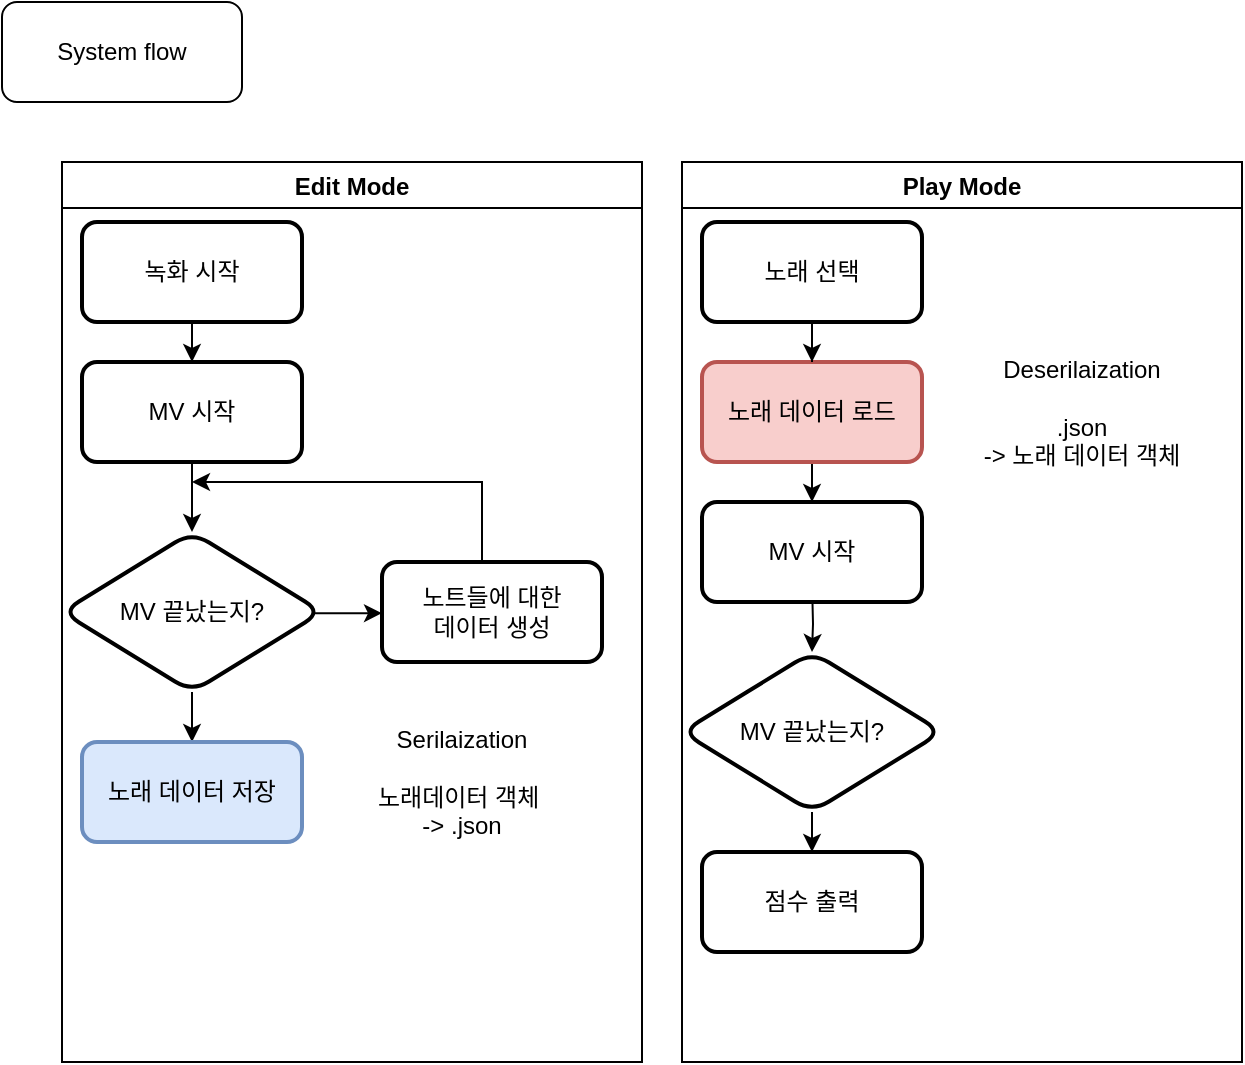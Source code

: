 <mxfile version="20.5.1" type="device"><diagram id="C5RBs43oDa-KdzZeNtuy" name="Page-1"><mxGraphModel dx="865" dy="483" grid="1" gridSize="10" guides="1" tooltips="1" connect="1" arrows="1" fold="1" page="1" pageScale="1" pageWidth="827" pageHeight="1169" math="0" shadow="0"><root><mxCell id="WIyWlLk6GJQsqaUBKTNV-0"/><mxCell id="WIyWlLk6GJQsqaUBKTNV-1" parent="WIyWlLk6GJQsqaUBKTNV-0"/><mxCell id="pFnixRxtIjwtPFTzEEHw-0" value="System flow" style="rounded=1;whiteSpace=wrap;html=1;" vertex="1" parent="WIyWlLk6GJQsqaUBKTNV-1"><mxGeometry x="10" y="10" width="120" height="50" as="geometry"/></mxCell><mxCell id="pFnixRxtIjwtPFTzEEHw-2" value="Edit Mode" style="swimlane;" vertex="1" parent="WIyWlLk6GJQsqaUBKTNV-1"><mxGeometry x="40" y="90" width="290" height="450" as="geometry"/></mxCell><mxCell id="pFnixRxtIjwtPFTzEEHw-11" style="edgeStyle=orthogonalEdgeStyle;rounded=0;orthogonalLoop=1;jettySize=auto;html=1;entryX=0.5;entryY=0;entryDx=0;entryDy=0;" edge="1" parent="pFnixRxtIjwtPFTzEEHw-2" source="pFnixRxtIjwtPFTzEEHw-4" target="pFnixRxtIjwtPFTzEEHw-6"><mxGeometry relative="1" as="geometry"/></mxCell><mxCell id="pFnixRxtIjwtPFTzEEHw-4" value="녹화 시작" style="rounded=1;whiteSpace=wrap;html=1;strokeWidth=2;" vertex="1" parent="pFnixRxtIjwtPFTzEEHw-2"><mxGeometry x="10" y="30" width="110" height="50" as="geometry"/></mxCell><mxCell id="pFnixRxtIjwtPFTzEEHw-6" value="MV 시작" style="rounded=1;whiteSpace=wrap;html=1;strokeWidth=2;" vertex="1" parent="pFnixRxtIjwtPFTzEEHw-2"><mxGeometry x="10" y="100" width="110" height="50" as="geometry"/></mxCell><mxCell id="pFnixRxtIjwtPFTzEEHw-19" style="edgeStyle=orthogonalEdgeStyle;rounded=0;orthogonalLoop=1;jettySize=auto;html=1;" edge="1" parent="pFnixRxtIjwtPFTzEEHw-2" source="pFnixRxtIjwtPFTzEEHw-7"><mxGeometry relative="1" as="geometry"><mxPoint x="65" y="160" as="targetPoint"/><Array as="points"><mxPoint x="210" y="160"/><mxPoint x="65" y="160"/></Array></mxGeometry></mxCell><mxCell id="pFnixRxtIjwtPFTzEEHw-7" value="노트들에 대한 &lt;br&gt;데이터 생성" style="rounded=1;whiteSpace=wrap;html=1;strokeWidth=2;" vertex="1" parent="pFnixRxtIjwtPFTzEEHw-2"><mxGeometry x="160" y="200" width="110" height="50" as="geometry"/></mxCell><mxCell id="pFnixRxtIjwtPFTzEEHw-18" style="edgeStyle=orthogonalEdgeStyle;rounded=0;orthogonalLoop=1;jettySize=auto;html=1;entryX=0;entryY=0.5;entryDx=0;entryDy=0;exitX=0.968;exitY=0.508;exitDx=0;exitDy=0;exitPerimeter=0;" edge="1" parent="pFnixRxtIjwtPFTzEEHw-2" source="pFnixRxtIjwtPFTzEEHw-15" target="pFnixRxtIjwtPFTzEEHw-7"><mxGeometry relative="1" as="geometry"/></mxCell><mxCell id="pFnixRxtIjwtPFTzEEHw-21" style="edgeStyle=orthogonalEdgeStyle;rounded=0;orthogonalLoop=1;jettySize=auto;html=1;entryX=0.5;entryY=0;entryDx=0;entryDy=0;" edge="1" parent="pFnixRxtIjwtPFTzEEHw-2" source="pFnixRxtIjwtPFTzEEHw-15" target="pFnixRxtIjwtPFTzEEHw-20"><mxGeometry relative="1" as="geometry"/></mxCell><mxCell id="pFnixRxtIjwtPFTzEEHw-15" value="MV 끝났는지?" style="rhombus;whiteSpace=wrap;html=1;rounded=1;strokeWidth=2;" vertex="1" parent="pFnixRxtIjwtPFTzEEHw-2"><mxGeometry y="185" width="130" height="80" as="geometry"/></mxCell><mxCell id="pFnixRxtIjwtPFTzEEHw-16" value="" style="edgeStyle=orthogonalEdgeStyle;rounded=0;orthogonalLoop=1;jettySize=auto;html=1;" edge="1" parent="pFnixRxtIjwtPFTzEEHw-2" source="pFnixRxtIjwtPFTzEEHw-6" target="pFnixRxtIjwtPFTzEEHw-15"><mxGeometry relative="1" as="geometry"/></mxCell><mxCell id="pFnixRxtIjwtPFTzEEHw-20" value="노래 데이터 저장" style="rounded=1;whiteSpace=wrap;html=1;strokeWidth=2;fillColor=#dae8fc;strokeColor=#6c8ebf;" vertex="1" parent="pFnixRxtIjwtPFTzEEHw-2"><mxGeometry x="10" y="290" width="110" height="50" as="geometry"/></mxCell><mxCell id="pFnixRxtIjwtPFTzEEHw-22" value="Serilaization&lt;br&gt;&lt;br&gt;노래데이터 객체&amp;nbsp;&lt;br&gt;-&amp;gt; .json" style="text;html=1;strokeColor=none;fillColor=none;align=center;verticalAlign=middle;whiteSpace=wrap;rounded=0;strokeWidth=2;" vertex="1" parent="pFnixRxtIjwtPFTzEEHw-2"><mxGeometry x="130" y="280" width="140" height="60" as="geometry"/></mxCell><mxCell id="pFnixRxtIjwtPFTzEEHw-3" value="Play Mode" style="swimlane;" vertex="1" parent="WIyWlLk6GJQsqaUBKTNV-1"><mxGeometry x="350" y="90" width="280" height="450" as="geometry"/></mxCell><mxCell id="pFnixRxtIjwtPFTzEEHw-25" value="노래 선택" style="rounded=1;whiteSpace=wrap;html=1;strokeWidth=2;" vertex="1" parent="pFnixRxtIjwtPFTzEEHw-3"><mxGeometry x="10" y="30" width="110" height="50" as="geometry"/></mxCell><mxCell id="pFnixRxtIjwtPFTzEEHw-36" style="edgeStyle=orthogonalEdgeStyle;rounded=0;orthogonalLoop=1;jettySize=auto;html=1;entryX=0.5;entryY=0;entryDx=0;entryDy=0;" edge="1" parent="pFnixRxtIjwtPFTzEEHw-3" source="pFnixRxtIjwtPFTzEEHw-26" target="pFnixRxtIjwtPFTzEEHw-35"><mxGeometry relative="1" as="geometry"/></mxCell><mxCell id="pFnixRxtIjwtPFTzEEHw-26" value="노래 데이터 로드" style="rounded=1;whiteSpace=wrap;html=1;strokeWidth=2;fillColor=#f8cecc;strokeColor=#b85450;" vertex="1" parent="pFnixRxtIjwtPFTzEEHw-3"><mxGeometry x="10" y="100" width="110" height="50" as="geometry"/></mxCell><mxCell id="pFnixRxtIjwtPFTzEEHw-24" style="edgeStyle=orthogonalEdgeStyle;rounded=0;orthogonalLoop=1;jettySize=auto;html=1;entryX=0.5;entryY=0;entryDx=0;entryDy=0;" edge="1" source="pFnixRxtIjwtPFTzEEHw-25" target="pFnixRxtIjwtPFTzEEHw-26" parent="pFnixRxtIjwtPFTzEEHw-3"><mxGeometry relative="1" as="geometry"/></mxCell><mxCell id="pFnixRxtIjwtPFTzEEHw-31" value="MV 끝났는지?" style="rhombus;whiteSpace=wrap;html=1;rounded=1;strokeWidth=2;" vertex="1" parent="pFnixRxtIjwtPFTzEEHw-3"><mxGeometry y="245" width="130" height="80" as="geometry"/></mxCell><mxCell id="pFnixRxtIjwtPFTzEEHw-32" value="" style="edgeStyle=orthogonalEdgeStyle;rounded=0;orthogonalLoop=1;jettySize=auto;html=1;" edge="1" target="pFnixRxtIjwtPFTzEEHw-31" parent="pFnixRxtIjwtPFTzEEHw-3"><mxGeometry relative="1" as="geometry"><mxPoint x="65" y="210" as="sourcePoint"/></mxGeometry></mxCell><mxCell id="pFnixRxtIjwtPFTzEEHw-33" value="점수 출력" style="rounded=1;whiteSpace=wrap;html=1;strokeWidth=2;" vertex="1" parent="pFnixRxtIjwtPFTzEEHw-3"><mxGeometry x="10" y="345" width="110" height="50" as="geometry"/></mxCell><mxCell id="pFnixRxtIjwtPFTzEEHw-30" style="edgeStyle=orthogonalEdgeStyle;rounded=0;orthogonalLoop=1;jettySize=auto;html=1;entryX=0.5;entryY=0;entryDx=0;entryDy=0;" edge="1" source="pFnixRxtIjwtPFTzEEHw-31" target="pFnixRxtIjwtPFTzEEHw-33" parent="pFnixRxtIjwtPFTzEEHw-3"><mxGeometry relative="1" as="geometry"/></mxCell><mxCell id="pFnixRxtIjwtPFTzEEHw-34" value="Deserilaization&lt;br&gt;&lt;br&gt;.json&lt;br&gt;-&amp;gt; 노래 데이터 객체" style="text;html=1;strokeColor=none;fillColor=none;align=center;verticalAlign=middle;whiteSpace=wrap;rounded=0;strokeWidth=2;" vertex="1" parent="pFnixRxtIjwtPFTzEEHw-3"><mxGeometry x="130" y="95" width="140" height="60" as="geometry"/></mxCell><mxCell id="pFnixRxtIjwtPFTzEEHw-35" value="MV 시작" style="rounded=1;whiteSpace=wrap;html=1;strokeWidth=2;" vertex="1" parent="pFnixRxtIjwtPFTzEEHw-3"><mxGeometry x="10" y="170" width="110" height="50" as="geometry"/></mxCell></root></mxGraphModel></diagram></mxfile>